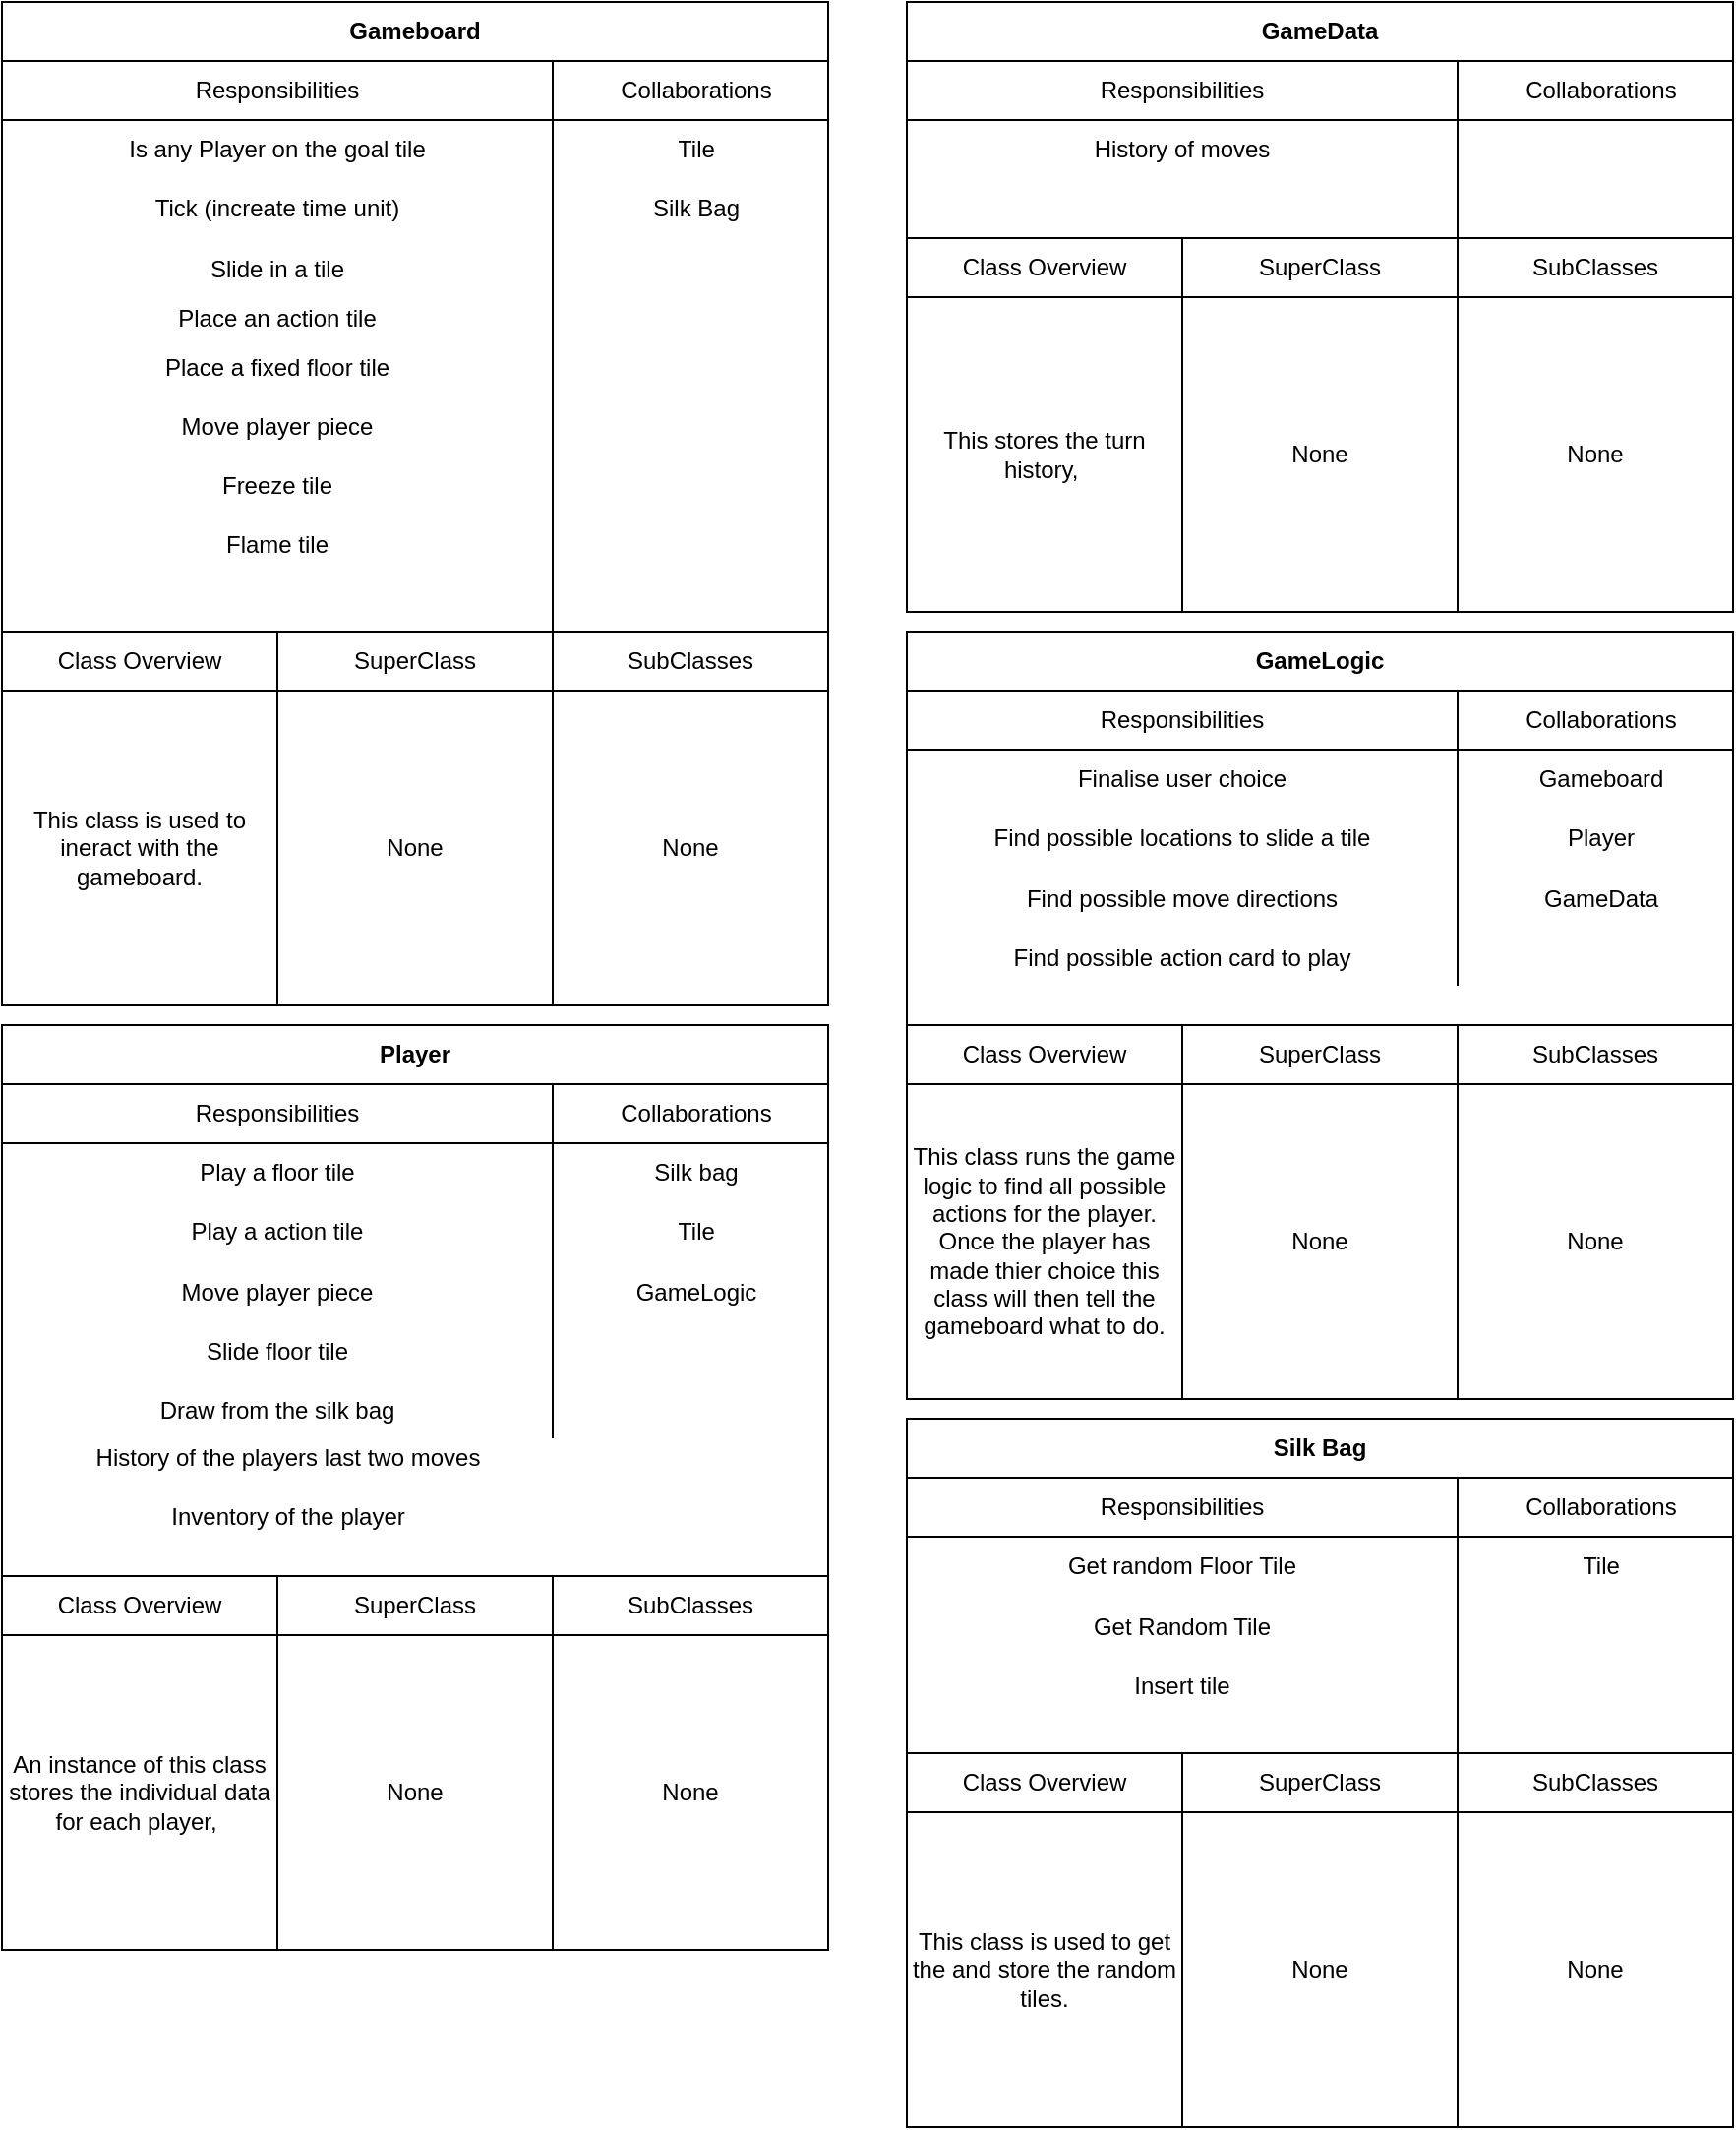 <mxfile version="13.8.1" type="github"><diagram id="jdQ8MMCzgzIyr_RG6TEl" name="Page-1"><mxGraphModel dx="1422" dy="794" grid="1" gridSize="10" guides="1" tooltips="1" connect="1" arrows="1" fold="1" page="1" pageScale="1" pageWidth="827" pageHeight="1169" math="0" shadow="0"><root><mxCell id="0"/><mxCell id="1" parent="0"/><mxCell id="6mt8QwjTfXh5Naii97NC-91" value="" style="group" vertex="1" connectable="0" parent="1"><mxGeometry x="500" y="760" width="420" height="360" as="geometry"/></mxCell><mxCell id="6mt8QwjTfXh5Naii97NC-32" value="Class Overview" style="rounded=0;whiteSpace=wrap;html=1;fillColor=none;" vertex="1" parent="6mt8QwjTfXh5Naii97NC-91"><mxGeometry y="170" width="140" height="30" as="geometry"/></mxCell><mxCell id="6mt8QwjTfXh5Naii97NC-35" value="SuperClass" style="rounded=0;whiteSpace=wrap;html=1;fillColor=none;" vertex="1" parent="6mt8QwjTfXh5Naii97NC-91"><mxGeometry x="140" y="170" width="140" height="30" as="geometry"/></mxCell><mxCell id="6mt8QwjTfXh5Naii97NC-36" value="SubClasses" style="rounded=0;whiteSpace=wrap;html=1;fillColor=none;" vertex="1" parent="6mt8QwjTfXh5Naii97NC-91"><mxGeometry x="280" y="170" width="140" height="30" as="geometry"/></mxCell><mxCell id="6mt8QwjTfXh5Naii97NC-37" value="This class is used to get the and store the random tiles." style="rounded=0;whiteSpace=wrap;html=1;fillColor=none;" vertex="1" parent="6mt8QwjTfXh5Naii97NC-91"><mxGeometry y="200" width="140" height="160" as="geometry"/></mxCell><mxCell id="6mt8QwjTfXh5Naii97NC-38" value="None" style="rounded=0;whiteSpace=wrap;html=1;fillColor=none;" vertex="1" parent="6mt8QwjTfXh5Naii97NC-91"><mxGeometry x="140" y="200" width="140" height="160" as="geometry"/></mxCell><mxCell id="6mt8QwjTfXh5Naii97NC-39" value="None" style="rounded=0;whiteSpace=wrap;html=1;fillColor=none;" vertex="1" parent="6mt8QwjTfXh5Naii97NC-91"><mxGeometry x="280" y="200" width="140" height="160" as="geometry"/></mxCell><mxCell id="tLHa-nuJV5bWE2vfmLjr-64" value="Silk Bag" style="shape=table;html=1;whiteSpace=wrap;startSize=30;container=1;collapsible=0;childLayout=tableLayout;fixedRows=1;rowLines=0;fontStyle=1;align=center;" parent="6mt8QwjTfXh5Naii97NC-91" vertex="1"><mxGeometry width="420" height="170" as="geometry"/></mxCell><mxCell id="tLHa-nuJV5bWE2vfmLjr-65" value="" style="shape=partialRectangle;html=1;whiteSpace=wrap;collapsible=0;dropTarget=0;pointerEvents=0;fillColor=none;top=0;left=0;bottom=1;right=0;points=[[0,0.5],[1,0.5]];portConstraint=eastwest;" parent="tLHa-nuJV5bWE2vfmLjr-64" vertex="1"><mxGeometry y="30" width="420" height="30" as="geometry"/></mxCell><mxCell id="tLHa-nuJV5bWE2vfmLjr-66" value="Responsibilities" style="shape=partialRectangle;html=1;whiteSpace=wrap;connectable=0;fillColor=none;top=0;left=0;bottom=0;right=0;overflow=hidden;" parent="tLHa-nuJV5bWE2vfmLjr-65" vertex="1"><mxGeometry width="280" height="30" as="geometry"/></mxCell><mxCell id="tLHa-nuJV5bWE2vfmLjr-67" value="Collaborations" style="shape=partialRectangle;html=1;whiteSpace=wrap;connectable=0;fillColor=none;top=0;left=0;bottom=0;right=0;align=center;spacingLeft=6;overflow=hidden;" parent="tLHa-nuJV5bWE2vfmLjr-65" vertex="1"><mxGeometry x="280" width="140" height="30" as="geometry"/></mxCell><mxCell id="tLHa-nuJV5bWE2vfmLjr-68" value="" style="shape=partialRectangle;html=1;whiteSpace=wrap;collapsible=0;dropTarget=0;pointerEvents=0;fillColor=none;top=0;left=0;bottom=0;right=0;points=[[0,0.5],[1,0.5]];portConstraint=eastwest;" parent="tLHa-nuJV5bWE2vfmLjr-64" vertex="1"><mxGeometry y="60" width="420" height="30" as="geometry"/></mxCell><mxCell id="tLHa-nuJV5bWE2vfmLjr-69" value="Get random Floor Tile" style="shape=partialRectangle;html=1;whiteSpace=wrap;connectable=0;fillColor=none;top=0;left=0;bottom=0;right=0;overflow=hidden;" parent="tLHa-nuJV5bWE2vfmLjr-68" vertex="1"><mxGeometry width="280" height="30" as="geometry"/></mxCell><mxCell id="tLHa-nuJV5bWE2vfmLjr-70" value="Tile" style="shape=partialRectangle;html=1;whiteSpace=wrap;connectable=0;fillColor=none;top=0;left=0;bottom=0;right=0;align=center;spacingLeft=6;overflow=hidden;" parent="tLHa-nuJV5bWE2vfmLjr-68" vertex="1"><mxGeometry x="280" width="140" height="30" as="geometry"/></mxCell><mxCell id="tLHa-nuJV5bWE2vfmLjr-74" value="" style="shape=partialRectangle;collapsible=0;dropTarget=0;pointerEvents=0;fillColor=none;top=0;left=0;bottom=0;right=0;points=[[0,0.5],[1,0.5]];portConstraint=eastwest;align=left;" parent="tLHa-nuJV5bWE2vfmLjr-64" vertex="1"><mxGeometry y="90" width="420" height="30" as="geometry"/></mxCell><mxCell id="tLHa-nuJV5bWE2vfmLjr-75" value="Get Random Tile" style="shape=partialRectangle;connectable=0;fillColor=none;top=0;left=0;bottom=0;right=0;fontStyle=0;overflow=hidden;" parent="tLHa-nuJV5bWE2vfmLjr-74" vertex="1"><mxGeometry width="280" height="30" as="geometry"/></mxCell><mxCell id="tLHa-nuJV5bWE2vfmLjr-76" value="" style="shape=partialRectangle;connectable=0;fillColor=none;top=0;left=0;bottom=0;right=0;align=left;spacingLeft=6;fontStyle=0;overflow=hidden;" parent="tLHa-nuJV5bWE2vfmLjr-74" vertex="1"><mxGeometry x="280" width="140" height="30" as="geometry"/></mxCell><mxCell id="tLHa-nuJV5bWE2vfmLjr-83" value="" style="shape=partialRectangle;collapsible=0;dropTarget=0;pointerEvents=0;fillColor=none;top=0;left=0;bottom=0;right=0;points=[[0,0.5],[1,0.5]];portConstraint=eastwest;align=left;" parent="tLHa-nuJV5bWE2vfmLjr-64" vertex="1"><mxGeometry y="120" width="420" height="30" as="geometry"/></mxCell><mxCell id="tLHa-nuJV5bWE2vfmLjr-84" value="Insert tile" style="shape=partialRectangle;connectable=0;fillColor=none;top=0;left=0;bottom=0;right=0;fontStyle=0;overflow=hidden;" parent="tLHa-nuJV5bWE2vfmLjr-83" vertex="1"><mxGeometry width="280" height="30" as="geometry"/></mxCell><mxCell id="tLHa-nuJV5bWE2vfmLjr-85" value="" style="shape=partialRectangle;connectable=0;fillColor=none;top=0;left=0;bottom=0;right=0;align=left;spacingLeft=6;fontStyle=0;overflow=hidden;" parent="tLHa-nuJV5bWE2vfmLjr-83" vertex="1"><mxGeometry x="280" width="140" height="30" as="geometry"/></mxCell><mxCell id="tLHa-nuJV5bWE2vfmLjr-86" value="" style="shape=partialRectangle;collapsible=0;dropTarget=0;pointerEvents=0;fillColor=none;top=0;left=0;bottom=0;right=0;points=[[0,0.5],[1,0.5]];portConstraint=eastwest;align=left;" parent="tLHa-nuJV5bWE2vfmLjr-64" vertex="1"><mxGeometry y="150" width="420" height="20" as="geometry"/></mxCell><mxCell id="tLHa-nuJV5bWE2vfmLjr-87" value="&#10;&#10;&#10;&#10;&#10;&#10;&#10;&#10;&#10;&#10;&#10;&#10;&#10;&#10;" style="shape=partialRectangle;connectable=0;fillColor=none;top=0;left=0;bottom=0;right=0;fontStyle=0;overflow=hidden;" parent="tLHa-nuJV5bWE2vfmLjr-86" vertex="1"><mxGeometry width="280" height="20" as="geometry"/></mxCell><mxCell id="tLHa-nuJV5bWE2vfmLjr-88" value="" style="shape=partialRectangle;connectable=0;fillColor=none;top=0;left=0;bottom=0;right=0;align=left;spacingLeft=6;fontStyle=0;overflow=hidden;" parent="tLHa-nuJV5bWE2vfmLjr-86" vertex="1"><mxGeometry x="280" width="140" height="20" as="geometry"/></mxCell><mxCell id="6mt8QwjTfXh5Naii97NC-92" value="" style="group" vertex="1" connectable="0" parent="1"><mxGeometry x="500" y="360" width="420" height="390" as="geometry"/></mxCell><mxCell id="6mt8QwjTfXh5Naii97NC-40" value="Class Overview" style="rounded=0;whiteSpace=wrap;html=1;fillColor=none;" vertex="1" parent="6mt8QwjTfXh5Naii97NC-92"><mxGeometry y="200" width="140" height="30" as="geometry"/></mxCell><mxCell id="6mt8QwjTfXh5Naii97NC-41" value="SuperClass" style="rounded=0;whiteSpace=wrap;html=1;fillColor=none;" vertex="1" parent="6mt8QwjTfXh5Naii97NC-92"><mxGeometry x="140" y="200" width="140" height="30" as="geometry"/></mxCell><mxCell id="6mt8QwjTfXh5Naii97NC-42" value="SubClasses" style="rounded=0;whiteSpace=wrap;html=1;fillColor=none;" vertex="1" parent="6mt8QwjTfXh5Naii97NC-92"><mxGeometry x="280" y="200" width="140" height="30" as="geometry"/></mxCell><mxCell id="6mt8QwjTfXh5Naii97NC-43" value="This class runs the game logic to find all possible actions for the player. Once the player has made thier choice this class will then tell the gameboard what to do." style="rounded=0;whiteSpace=wrap;html=1;fillColor=none;" vertex="1" parent="6mt8QwjTfXh5Naii97NC-92"><mxGeometry y="230" width="140" height="160" as="geometry"/></mxCell><mxCell id="6mt8QwjTfXh5Naii97NC-44" value="None" style="rounded=0;whiteSpace=wrap;html=1;fillColor=none;" vertex="1" parent="6mt8QwjTfXh5Naii97NC-92"><mxGeometry x="140" y="230" width="140" height="160" as="geometry"/></mxCell><mxCell id="6mt8QwjTfXh5Naii97NC-45" value="None" style="rounded=0;whiteSpace=wrap;html=1;fillColor=none;" vertex="1" parent="6mt8QwjTfXh5Naii97NC-92"><mxGeometry x="280" y="230" width="140" height="160" as="geometry"/></mxCell><mxCell id="tLHa-nuJV5bWE2vfmLjr-120" value="GameLogic" style="shape=table;html=1;whiteSpace=wrap;startSize=30;container=1;collapsible=0;childLayout=tableLayout;fixedRows=1;rowLines=0;fontStyle=1;align=center;" parent="6mt8QwjTfXh5Naii97NC-92" vertex="1"><mxGeometry width="420" height="200" as="geometry"/></mxCell><mxCell id="tLHa-nuJV5bWE2vfmLjr-121" value="" style="shape=partialRectangle;html=1;whiteSpace=wrap;collapsible=0;dropTarget=0;pointerEvents=0;fillColor=none;top=0;left=0;bottom=1;right=0;points=[[0,0.5],[1,0.5]];portConstraint=eastwest;" parent="tLHa-nuJV5bWE2vfmLjr-120" vertex="1"><mxGeometry y="30" width="420" height="30" as="geometry"/></mxCell><mxCell id="tLHa-nuJV5bWE2vfmLjr-122" value="Responsibilities" style="shape=partialRectangle;html=1;whiteSpace=wrap;connectable=0;fillColor=none;top=0;left=0;bottom=0;right=0;overflow=hidden;" parent="tLHa-nuJV5bWE2vfmLjr-121" vertex="1"><mxGeometry width="280" height="30" as="geometry"/></mxCell><mxCell id="tLHa-nuJV5bWE2vfmLjr-123" value="Collaborations" style="shape=partialRectangle;html=1;whiteSpace=wrap;connectable=0;fillColor=none;top=0;left=0;bottom=0;right=0;align=center;spacingLeft=6;overflow=hidden;" parent="tLHa-nuJV5bWE2vfmLjr-121" vertex="1"><mxGeometry x="280" width="140" height="30" as="geometry"/></mxCell><mxCell id="tLHa-nuJV5bWE2vfmLjr-124" value="" style="shape=partialRectangle;html=1;whiteSpace=wrap;collapsible=0;dropTarget=0;pointerEvents=0;fillColor=none;top=0;left=0;bottom=0;right=0;points=[[0,0.5],[1,0.5]];portConstraint=eastwest;" parent="tLHa-nuJV5bWE2vfmLjr-120" vertex="1"><mxGeometry y="60" width="420" height="30" as="geometry"/></mxCell><mxCell id="tLHa-nuJV5bWE2vfmLjr-125" value="Finalise user choice" style="shape=partialRectangle;html=1;whiteSpace=wrap;connectable=0;fillColor=none;top=0;left=0;bottom=0;right=0;overflow=hidden;" parent="tLHa-nuJV5bWE2vfmLjr-124" vertex="1"><mxGeometry width="280" height="30" as="geometry"/></mxCell><mxCell id="tLHa-nuJV5bWE2vfmLjr-126" value="Gameboard" style="shape=partialRectangle;html=1;whiteSpace=wrap;connectable=0;fillColor=none;top=0;left=0;bottom=0;right=0;align=center;spacingLeft=6;overflow=hidden;" parent="tLHa-nuJV5bWE2vfmLjr-124" vertex="1"><mxGeometry x="280" width="140" height="30" as="geometry"/></mxCell><mxCell id="tLHa-nuJV5bWE2vfmLjr-127" value="" style="shape=partialRectangle;html=1;whiteSpace=wrap;collapsible=0;dropTarget=0;pointerEvents=0;fillColor=none;top=0;left=0;bottom=0;right=0;points=[[0,0.5],[1,0.5]];portConstraint=eastwest;" parent="tLHa-nuJV5bWE2vfmLjr-120" vertex="1"><mxGeometry y="90" width="420" height="30" as="geometry"/></mxCell><mxCell id="tLHa-nuJV5bWE2vfmLjr-128" value="Find possible locations to slide a tile" style="shape=partialRectangle;html=1;whiteSpace=wrap;connectable=0;fillColor=none;top=0;left=0;bottom=0;right=0;overflow=hidden;" parent="tLHa-nuJV5bWE2vfmLjr-127" vertex="1"><mxGeometry width="280" height="30" as="geometry"/></mxCell><mxCell id="tLHa-nuJV5bWE2vfmLjr-129" value="Player" style="shape=partialRectangle;html=1;whiteSpace=wrap;connectable=0;fillColor=none;top=0;left=0;bottom=0;right=0;align=center;spacingLeft=6;overflow=hidden;" parent="tLHa-nuJV5bWE2vfmLjr-127" vertex="1"><mxGeometry x="280" width="140" height="30" as="geometry"/></mxCell><mxCell id="tLHa-nuJV5bWE2vfmLjr-130" value="" style="shape=partialRectangle;collapsible=0;dropTarget=0;pointerEvents=0;fillColor=none;top=0;left=0;bottom=0;right=0;points=[[0,0.5],[1,0.5]];portConstraint=eastwest;align=left;" parent="tLHa-nuJV5bWE2vfmLjr-120" vertex="1"><mxGeometry y="120" width="420" height="30" as="geometry"/></mxCell><mxCell id="tLHa-nuJV5bWE2vfmLjr-131" value="Find possible move directions" style="shape=partialRectangle;connectable=0;fillColor=none;top=0;left=0;bottom=0;right=0;fontStyle=0;overflow=hidden;" parent="tLHa-nuJV5bWE2vfmLjr-130" vertex="1"><mxGeometry width="280" height="30" as="geometry"/></mxCell><mxCell id="tLHa-nuJV5bWE2vfmLjr-132" value="GameData" style="shape=partialRectangle;connectable=0;fillColor=none;top=0;left=0;bottom=0;right=0;align=center;spacingLeft=6;fontStyle=0;overflow=hidden;" parent="tLHa-nuJV5bWE2vfmLjr-130" vertex="1"><mxGeometry x="280" width="140" height="30" as="geometry"/></mxCell><mxCell id="tLHa-nuJV5bWE2vfmLjr-133" value="" style="shape=partialRectangle;collapsible=0;dropTarget=0;pointerEvents=0;fillColor=none;top=0;left=0;bottom=0;right=0;points=[[0,0.5],[1,0.5]];portConstraint=eastwest;align=left;" parent="tLHa-nuJV5bWE2vfmLjr-120" vertex="1"><mxGeometry y="150" width="420" height="30" as="geometry"/></mxCell><mxCell id="tLHa-nuJV5bWE2vfmLjr-134" value="Find possible action card to play" style="shape=partialRectangle;connectable=0;fillColor=none;top=0;left=0;bottom=0;right=0;fontStyle=0;overflow=hidden;" parent="tLHa-nuJV5bWE2vfmLjr-133" vertex="1"><mxGeometry width="280" height="30" as="geometry"/></mxCell><mxCell id="tLHa-nuJV5bWE2vfmLjr-135" value="" style="shape=partialRectangle;connectable=0;fillColor=none;top=0;left=0;bottom=0;right=0;align=left;spacingLeft=6;fontStyle=0;overflow=hidden;" parent="tLHa-nuJV5bWE2vfmLjr-133" vertex="1"><mxGeometry x="280" width="140" height="30" as="geometry"/></mxCell><mxCell id="6mt8QwjTfXh5Naii97NC-93" value="" style="group" vertex="1" connectable="0" parent="1"><mxGeometry x="500" y="40" width="420" height="310" as="geometry"/></mxCell><mxCell id="tLHa-nuJV5bWE2vfmLjr-32" value="GameData" style="shape=table;html=1;whiteSpace=wrap;startSize=30;container=1;collapsible=0;childLayout=tableLayout;fixedRows=1;rowLines=0;fontStyle=1;align=center;" parent="6mt8QwjTfXh5Naii97NC-93" vertex="1"><mxGeometry width="420" height="120" as="geometry"/></mxCell><mxCell id="tLHa-nuJV5bWE2vfmLjr-33" value="" style="shape=partialRectangle;html=1;whiteSpace=wrap;collapsible=0;dropTarget=0;pointerEvents=0;fillColor=none;top=0;left=0;bottom=1;right=0;points=[[0,0.5],[1,0.5]];portConstraint=eastwest;" parent="tLHa-nuJV5bWE2vfmLjr-32" vertex="1"><mxGeometry y="30" width="420" height="30" as="geometry"/></mxCell><mxCell id="tLHa-nuJV5bWE2vfmLjr-34" value="Responsibilities" style="shape=partialRectangle;html=1;whiteSpace=wrap;connectable=0;fillColor=none;top=0;left=0;bottom=0;right=0;overflow=hidden;" parent="tLHa-nuJV5bWE2vfmLjr-33" vertex="1"><mxGeometry width="280" height="30" as="geometry"/></mxCell><mxCell id="tLHa-nuJV5bWE2vfmLjr-35" value="Collaborations" style="shape=partialRectangle;html=1;whiteSpace=wrap;connectable=0;fillColor=none;top=0;left=0;bottom=0;right=0;align=center;spacingLeft=6;overflow=hidden;" parent="tLHa-nuJV5bWE2vfmLjr-33" vertex="1"><mxGeometry x="280" width="140" height="30" as="geometry"/></mxCell><mxCell id="tLHa-nuJV5bWE2vfmLjr-36" value="" style="shape=partialRectangle;html=1;whiteSpace=wrap;collapsible=0;dropTarget=0;pointerEvents=0;fillColor=none;top=0;left=0;bottom=0;right=0;points=[[0,0.5],[1,0.5]];portConstraint=eastwest;" parent="tLHa-nuJV5bWE2vfmLjr-32" vertex="1"><mxGeometry y="60" width="420" height="30" as="geometry"/></mxCell><mxCell id="tLHa-nuJV5bWE2vfmLjr-37" value="History of moves" style="shape=partialRectangle;html=1;whiteSpace=wrap;connectable=0;fillColor=none;top=0;left=0;bottom=0;right=0;overflow=hidden;" parent="tLHa-nuJV5bWE2vfmLjr-36" vertex="1"><mxGeometry width="280" height="30" as="geometry"/></mxCell><mxCell id="tLHa-nuJV5bWE2vfmLjr-38" value="" style="shape=partialRectangle;html=1;whiteSpace=wrap;connectable=0;fillColor=none;top=0;left=0;bottom=0;right=0;align=left;spacingLeft=6;overflow=hidden;" parent="tLHa-nuJV5bWE2vfmLjr-36" vertex="1"><mxGeometry x="280" width="140" height="30" as="geometry"/></mxCell><mxCell id="tLHa-nuJV5bWE2vfmLjr-39" value="" style="shape=partialRectangle;html=1;whiteSpace=wrap;collapsible=0;dropTarget=0;pointerEvents=0;fillColor=none;top=0;left=0;bottom=0;right=0;points=[[0,0.5],[1,0.5]];portConstraint=eastwest;" parent="tLHa-nuJV5bWE2vfmLjr-32" vertex="1"><mxGeometry y="90" width="420" height="30" as="geometry"/></mxCell><mxCell id="tLHa-nuJV5bWE2vfmLjr-40" value="" style="shape=partialRectangle;html=1;whiteSpace=wrap;connectable=0;fillColor=none;top=0;left=0;bottom=0;right=0;overflow=hidden;" parent="tLHa-nuJV5bWE2vfmLjr-39" vertex="1"><mxGeometry width="280" height="30" as="geometry"/></mxCell><mxCell id="tLHa-nuJV5bWE2vfmLjr-41" value="" style="shape=partialRectangle;html=1;whiteSpace=wrap;connectable=0;fillColor=none;top=0;left=0;bottom=0;right=0;align=left;spacingLeft=6;overflow=hidden;" parent="tLHa-nuJV5bWE2vfmLjr-39" vertex="1"><mxGeometry x="280" width="140" height="30" as="geometry"/></mxCell><mxCell id="6mt8QwjTfXh5Naii97NC-46" value="Class Overview" style="rounded=0;whiteSpace=wrap;html=1;fillColor=none;" vertex="1" parent="6mt8QwjTfXh5Naii97NC-93"><mxGeometry y="120" width="140" height="30" as="geometry"/></mxCell><mxCell id="6mt8QwjTfXh5Naii97NC-47" value="SuperClass" style="rounded=0;whiteSpace=wrap;html=1;fillColor=none;" vertex="1" parent="6mt8QwjTfXh5Naii97NC-93"><mxGeometry x="140" y="120" width="140" height="30" as="geometry"/></mxCell><mxCell id="6mt8QwjTfXh5Naii97NC-48" value="SubClasses" style="rounded=0;whiteSpace=wrap;html=1;fillColor=none;" vertex="1" parent="6mt8QwjTfXh5Naii97NC-93"><mxGeometry x="280" y="120" width="140" height="30" as="geometry"/></mxCell><mxCell id="6mt8QwjTfXh5Naii97NC-49" value="This stores the turn history,&amp;nbsp;" style="rounded=0;whiteSpace=wrap;html=1;fillColor=none;" vertex="1" parent="6mt8QwjTfXh5Naii97NC-93"><mxGeometry y="150" width="140" height="160" as="geometry"/></mxCell><mxCell id="6mt8QwjTfXh5Naii97NC-50" value="None&lt;br&gt;" style="rounded=0;whiteSpace=wrap;html=1;fillColor=none;" vertex="1" parent="6mt8QwjTfXh5Naii97NC-93"><mxGeometry x="140" y="150" width="140" height="160" as="geometry"/></mxCell><mxCell id="6mt8QwjTfXh5Naii97NC-51" value="None" style="rounded=0;whiteSpace=wrap;html=1;fillColor=none;" vertex="1" parent="6mt8QwjTfXh5Naii97NC-93"><mxGeometry x="280" y="150" width="140" height="160" as="geometry"/></mxCell><mxCell id="6mt8QwjTfXh5Naii97NC-94" value="" style="group" vertex="1" connectable="0" parent="1"><mxGeometry x="40" y="40" width="420" height="520" as="geometry"/></mxCell><mxCell id="6mt8QwjTfXh5Naii97NC-97" value="" style="group" vertex="1" connectable="0" parent="6mt8QwjTfXh5Naii97NC-94"><mxGeometry width="420" height="510" as="geometry"/></mxCell><mxCell id="tLHa-nuJV5bWE2vfmLjr-1" value="Gameboard" style="shape=table;html=1;whiteSpace=wrap;startSize=30;container=1;collapsible=0;childLayout=tableLayout;fixedRows=1;rowLines=0;fontStyle=1;align=center;" parent="6mt8QwjTfXh5Naii97NC-97" vertex="1"><mxGeometry width="420" height="320" as="geometry"/></mxCell><mxCell id="tLHa-nuJV5bWE2vfmLjr-2" value="" style="shape=partialRectangle;html=1;whiteSpace=wrap;collapsible=0;dropTarget=0;pointerEvents=0;fillColor=none;top=0;left=0;bottom=1;right=0;points=[[0,0.5],[1,0.5]];portConstraint=eastwest;" parent="tLHa-nuJV5bWE2vfmLjr-1" vertex="1"><mxGeometry y="30" width="420" height="30" as="geometry"/></mxCell><mxCell id="tLHa-nuJV5bWE2vfmLjr-3" value="Responsibilities" style="shape=partialRectangle;html=1;whiteSpace=wrap;connectable=0;fillColor=none;top=0;left=0;bottom=0;right=0;overflow=hidden;" parent="tLHa-nuJV5bWE2vfmLjr-2" vertex="1"><mxGeometry width="280" height="30" as="geometry"/></mxCell><mxCell id="tLHa-nuJV5bWE2vfmLjr-4" value="Collaborations" style="shape=partialRectangle;html=1;whiteSpace=wrap;connectable=0;fillColor=none;top=0;left=0;bottom=0;right=0;align=center;spacingLeft=6;overflow=hidden;" parent="tLHa-nuJV5bWE2vfmLjr-2" vertex="1"><mxGeometry x="280" width="140" height="30" as="geometry"/></mxCell><mxCell id="tLHa-nuJV5bWE2vfmLjr-5" value="" style="shape=partialRectangle;html=1;whiteSpace=wrap;collapsible=0;dropTarget=0;pointerEvents=0;fillColor=none;top=0;left=0;bottom=0;right=0;points=[[0,0.5],[1,0.5]];portConstraint=eastwest;" parent="tLHa-nuJV5bWE2vfmLjr-1" vertex="1"><mxGeometry y="60" width="420" height="30" as="geometry"/></mxCell><mxCell id="tLHa-nuJV5bWE2vfmLjr-6" value="Is any Player on the goal tile" style="shape=partialRectangle;html=1;whiteSpace=wrap;connectable=0;fillColor=none;top=0;left=0;bottom=0;right=0;overflow=hidden;" parent="tLHa-nuJV5bWE2vfmLjr-5" vertex="1"><mxGeometry width="280" height="30" as="geometry"/></mxCell><mxCell id="tLHa-nuJV5bWE2vfmLjr-7" value="Tile" style="shape=partialRectangle;html=1;whiteSpace=wrap;connectable=0;fillColor=none;top=0;left=0;bottom=0;right=0;align=center;spacingLeft=6;overflow=hidden;" parent="tLHa-nuJV5bWE2vfmLjr-5" vertex="1"><mxGeometry x="280" width="140" height="30" as="geometry"/></mxCell><mxCell id="tLHa-nuJV5bWE2vfmLjr-8" value="" style="shape=partialRectangle;html=1;whiteSpace=wrap;collapsible=0;dropTarget=0;pointerEvents=0;fillColor=none;top=0;left=0;bottom=0;right=0;points=[[0,0.5],[1,0.5]];portConstraint=eastwest;" parent="tLHa-nuJV5bWE2vfmLjr-1" vertex="1"><mxGeometry y="90" width="420" height="30" as="geometry"/></mxCell><mxCell id="tLHa-nuJV5bWE2vfmLjr-9" value="Tick (increate time unit)" style="shape=partialRectangle;html=1;whiteSpace=wrap;connectable=0;fillColor=none;top=0;left=0;bottom=0;right=0;overflow=hidden;" parent="tLHa-nuJV5bWE2vfmLjr-8" vertex="1"><mxGeometry width="280" height="30" as="geometry"/></mxCell><mxCell id="tLHa-nuJV5bWE2vfmLjr-10" value="Silk Bag" style="shape=partialRectangle;html=1;whiteSpace=wrap;connectable=0;fillColor=none;top=0;left=0;bottom=0;right=0;align=center;spacingLeft=6;overflow=hidden;" parent="tLHa-nuJV5bWE2vfmLjr-8" vertex="1"><mxGeometry x="280" width="140" height="30" as="geometry"/></mxCell><mxCell id="tLHa-nuJV5bWE2vfmLjr-11" value="" style="shape=partialRectangle;collapsible=0;dropTarget=0;pointerEvents=0;fillColor=none;top=0;left=0;bottom=0;right=0;points=[[0,0.5],[1,0.5]];portConstraint=eastwest;align=left;" parent="tLHa-nuJV5bWE2vfmLjr-1" vertex="1"><mxGeometry y="120" width="420" height="30" as="geometry"/></mxCell><mxCell id="tLHa-nuJV5bWE2vfmLjr-12" value="Slide in a tile" style="shape=partialRectangle;connectable=0;fillColor=none;top=0;left=0;bottom=0;right=0;fontStyle=0;overflow=hidden;" parent="tLHa-nuJV5bWE2vfmLjr-11" vertex="1"><mxGeometry width="280" height="30" as="geometry"/></mxCell><mxCell id="tLHa-nuJV5bWE2vfmLjr-13" value="" style="shape=partialRectangle;connectable=0;fillColor=none;top=0;left=0;bottom=0;right=0;align=left;spacingLeft=6;fontStyle=0;overflow=hidden;" parent="tLHa-nuJV5bWE2vfmLjr-11" vertex="1"><mxGeometry x="280" width="140" height="30" as="geometry"/></mxCell><mxCell id="tLHa-nuJV5bWE2vfmLjr-14" value="" style="shape=partialRectangle;collapsible=0;dropTarget=0;pointerEvents=0;fillColor=none;top=0;left=0;bottom=0;right=0;points=[[0,0.5],[1,0.5]];portConstraint=eastwest;align=left;" parent="tLHa-nuJV5bWE2vfmLjr-1" vertex="1"><mxGeometry y="150" width="420" height="20" as="geometry"/></mxCell><mxCell id="tLHa-nuJV5bWE2vfmLjr-15" value="Place an action tile" style="shape=partialRectangle;connectable=0;fillColor=none;top=0;left=0;bottom=0;right=0;fontStyle=0;overflow=hidden;" parent="tLHa-nuJV5bWE2vfmLjr-14" vertex="1"><mxGeometry width="280" height="20" as="geometry"/></mxCell><mxCell id="tLHa-nuJV5bWE2vfmLjr-16" value="" style="shape=partialRectangle;connectable=0;fillColor=none;top=0;left=0;bottom=0;right=0;align=left;spacingLeft=6;fontStyle=0;overflow=hidden;" parent="tLHa-nuJV5bWE2vfmLjr-14" vertex="1"><mxGeometry x="280" width="140" height="20" as="geometry"/></mxCell><mxCell id="tLHa-nuJV5bWE2vfmLjr-17" value="" style="shape=partialRectangle;collapsible=0;dropTarget=0;pointerEvents=0;fillColor=none;top=0;left=0;bottom=0;right=0;points=[[0,0.5],[1,0.5]];portConstraint=eastwest;" parent="tLHa-nuJV5bWE2vfmLjr-1" vertex="1"><mxGeometry y="170" width="420" height="30" as="geometry"/></mxCell><mxCell id="tLHa-nuJV5bWE2vfmLjr-18" value="Place a fixed floor tile" style="shape=partialRectangle;connectable=0;fillColor=none;top=0;left=0;bottom=0;right=0;fontStyle=0;overflow=hidden;" parent="tLHa-nuJV5bWE2vfmLjr-17" vertex="1"><mxGeometry width="280" height="30" as="geometry"/></mxCell><mxCell id="tLHa-nuJV5bWE2vfmLjr-19" value="" style="shape=partialRectangle;connectable=0;fillColor=none;top=0;left=0;bottom=0;right=0;align=left;spacingLeft=6;fontStyle=0;overflow=hidden;" parent="tLHa-nuJV5bWE2vfmLjr-17" vertex="1"><mxGeometry x="280" width="140" height="30" as="geometry"/></mxCell><mxCell id="tLHa-nuJV5bWE2vfmLjr-20" value="" style="shape=partialRectangle;collapsible=0;dropTarget=0;pointerEvents=0;fillColor=none;top=0;left=0;bottom=0;right=0;points=[[0,0.5],[1,0.5]];portConstraint=eastwest;align=left;" parent="tLHa-nuJV5bWE2vfmLjr-1" vertex="1"><mxGeometry y="200" width="420" height="30" as="geometry"/></mxCell><mxCell id="tLHa-nuJV5bWE2vfmLjr-21" value="Move player piece" style="shape=partialRectangle;connectable=0;fillColor=none;top=0;left=0;bottom=0;right=0;fontStyle=0;overflow=hidden;" parent="tLHa-nuJV5bWE2vfmLjr-20" vertex="1"><mxGeometry width="280" height="30" as="geometry"/></mxCell><mxCell id="tLHa-nuJV5bWE2vfmLjr-22" value="" style="shape=partialRectangle;connectable=0;fillColor=none;top=0;left=0;bottom=0;right=0;align=left;spacingLeft=6;fontStyle=0;overflow=hidden;" parent="tLHa-nuJV5bWE2vfmLjr-20" vertex="1"><mxGeometry x="280" width="140" height="30" as="geometry"/></mxCell><mxCell id="tLHa-nuJV5bWE2vfmLjr-23" value="" style="shape=partialRectangle;collapsible=0;dropTarget=0;pointerEvents=0;fillColor=none;top=0;left=0;bottom=0;right=0;points=[[0,0.5],[1,0.5]];portConstraint=eastwest;align=left;" parent="tLHa-nuJV5bWE2vfmLjr-1" vertex="1"><mxGeometry y="230" width="420" height="30" as="geometry"/></mxCell><mxCell id="tLHa-nuJV5bWE2vfmLjr-24" value="Freeze tile" style="shape=partialRectangle;connectable=0;fillColor=none;top=0;left=0;bottom=0;right=0;fontStyle=0;overflow=hidden;" parent="tLHa-nuJV5bWE2vfmLjr-23" vertex="1"><mxGeometry width="280" height="30" as="geometry"/></mxCell><mxCell id="tLHa-nuJV5bWE2vfmLjr-25" value="" style="shape=partialRectangle;connectable=0;fillColor=none;top=0;left=0;bottom=0;right=0;align=left;spacingLeft=6;fontStyle=0;overflow=hidden;" parent="tLHa-nuJV5bWE2vfmLjr-23" vertex="1"><mxGeometry x="280" width="140" height="30" as="geometry"/></mxCell><mxCell id="tLHa-nuJV5bWE2vfmLjr-26" value="" style="shape=partialRectangle;collapsible=0;dropTarget=0;pointerEvents=0;fillColor=none;top=0;left=0;bottom=0;right=0;points=[[0,0.5],[1,0.5]];portConstraint=eastwest;align=left;" parent="tLHa-nuJV5bWE2vfmLjr-1" vertex="1"><mxGeometry y="260" width="420" height="30" as="geometry"/></mxCell><mxCell id="tLHa-nuJV5bWE2vfmLjr-27" value="Flame tile" style="shape=partialRectangle;connectable=0;fillColor=none;top=0;left=0;bottom=0;right=0;fontStyle=0;overflow=hidden;" parent="tLHa-nuJV5bWE2vfmLjr-26" vertex="1"><mxGeometry width="280" height="30" as="geometry"/></mxCell><mxCell id="tLHa-nuJV5bWE2vfmLjr-28" value="" style="shape=partialRectangle;connectable=0;fillColor=none;top=0;left=0;bottom=0;right=0;align=left;spacingLeft=6;fontStyle=0;overflow=hidden;" parent="tLHa-nuJV5bWE2vfmLjr-26" vertex="1"><mxGeometry x="280" width="140" height="30" as="geometry"/></mxCell><mxCell id="tLHa-nuJV5bWE2vfmLjr-29" value="" style="shape=partialRectangle;collapsible=0;dropTarget=0;pointerEvents=0;fillColor=none;top=0;left=0;bottom=0;right=0;points=[[0,0.5],[1,0.5]];portConstraint=eastwest;align=left;" parent="tLHa-nuJV5bWE2vfmLjr-1" vertex="1"><mxGeometry y="290" width="420" height="30" as="geometry"/></mxCell><mxCell id="tLHa-nuJV5bWE2vfmLjr-30" value="" style="shape=partialRectangle;connectable=0;fillColor=none;top=0;left=0;bottom=0;right=0;fontStyle=0;overflow=hidden;" parent="tLHa-nuJV5bWE2vfmLjr-29" vertex="1"><mxGeometry width="280" height="30" as="geometry"/></mxCell><mxCell id="tLHa-nuJV5bWE2vfmLjr-31" value="" style="shape=partialRectangle;connectable=0;fillColor=none;top=0;left=0;bottom=0;right=0;align=left;spacingLeft=6;fontStyle=0;overflow=hidden;" parent="tLHa-nuJV5bWE2vfmLjr-29" vertex="1"><mxGeometry x="280" width="140" height="30" as="geometry"/></mxCell><mxCell id="6mt8QwjTfXh5Naii97NC-52" value="Class Overview" style="rounded=0;whiteSpace=wrap;html=1;fillColor=none;" vertex="1" parent="6mt8QwjTfXh5Naii97NC-97"><mxGeometry y="320" width="140" height="30" as="geometry"/></mxCell><mxCell id="6mt8QwjTfXh5Naii97NC-53" value="SuperClass" style="rounded=0;whiteSpace=wrap;html=1;fillColor=none;" vertex="1" parent="6mt8QwjTfXh5Naii97NC-97"><mxGeometry x="140" y="320" width="140" height="30" as="geometry"/></mxCell><mxCell id="6mt8QwjTfXh5Naii97NC-54" value="SubClasses" style="rounded=0;whiteSpace=wrap;html=1;fillColor=none;" vertex="1" parent="6mt8QwjTfXh5Naii97NC-97"><mxGeometry x="280" y="320" width="140" height="30" as="geometry"/></mxCell><mxCell id="6mt8QwjTfXh5Naii97NC-55" value="This class is used to ineract with the gameboard." style="rounded=0;whiteSpace=wrap;html=1;fillColor=none;" vertex="1" parent="6mt8QwjTfXh5Naii97NC-97"><mxGeometry y="350" width="140" height="160" as="geometry"/></mxCell><mxCell id="6mt8QwjTfXh5Naii97NC-56" value="None" style="rounded=0;whiteSpace=wrap;html=1;fillColor=none;" vertex="1" parent="6mt8QwjTfXh5Naii97NC-97"><mxGeometry x="140" y="350" width="140" height="160" as="geometry"/></mxCell><mxCell id="6mt8QwjTfXh5Naii97NC-57" value="None" style="rounded=0;whiteSpace=wrap;html=1;fillColor=none;" vertex="1" parent="6mt8QwjTfXh5Naii97NC-97"><mxGeometry x="280" y="350" width="140" height="160" as="geometry"/></mxCell><mxCell id="6mt8QwjTfXh5Naii97NC-95" value="" style="group" vertex="1" connectable="0" parent="1"><mxGeometry x="40" y="560" width="420" height="470" as="geometry"/></mxCell><mxCell id="2wGXx4MRbRgY41pzPLr4-2" value="History of the players last two moves" style="text;html=1;align=center;verticalAlign=middle;resizable=0;points=[];autosize=1;" parent="6mt8QwjTfXh5Naii97NC-95" vertex="1"><mxGeometry x="40" y="210" width="210" height="20" as="geometry"/></mxCell><mxCell id="2wGXx4MRbRgY41pzPLr4-3" value="Inventory of the player" style="text;html=1;align=center;verticalAlign=middle;resizable=0;points=[];autosize=1;" parent="6mt8QwjTfXh5Naii97NC-95" vertex="1"><mxGeometry x="80" y="240" width="130" height="20" as="geometry"/></mxCell><mxCell id="tLHa-nuJV5bWE2vfmLjr-89" value="Player" style="shape=table;html=1;whiteSpace=wrap;startSize=30;container=1;collapsible=0;childLayout=tableLayout;fixedRows=1;rowLines=0;fontStyle=1;align=center;" parent="6mt8QwjTfXh5Naii97NC-95" vertex="1"><mxGeometry width="420" height="280" as="geometry"/></mxCell><mxCell id="tLHa-nuJV5bWE2vfmLjr-90" value="" style="shape=partialRectangle;html=1;whiteSpace=wrap;collapsible=0;dropTarget=0;pointerEvents=0;fillColor=none;top=0;left=0;bottom=1;right=0;points=[[0,0.5],[1,0.5]];portConstraint=eastwest;" parent="tLHa-nuJV5bWE2vfmLjr-89" vertex="1"><mxGeometry y="30" width="420" height="30" as="geometry"/></mxCell><mxCell id="tLHa-nuJV5bWE2vfmLjr-91" value="Responsibilities" style="shape=partialRectangle;html=1;whiteSpace=wrap;connectable=0;fillColor=none;top=0;left=0;bottom=0;right=0;overflow=hidden;" parent="tLHa-nuJV5bWE2vfmLjr-90" vertex="1"><mxGeometry width="280" height="30" as="geometry"/></mxCell><mxCell id="tLHa-nuJV5bWE2vfmLjr-92" value="Collaborations" style="shape=partialRectangle;html=1;whiteSpace=wrap;connectable=0;fillColor=none;top=0;left=0;bottom=0;right=0;align=center;spacingLeft=6;overflow=hidden;" parent="tLHa-nuJV5bWE2vfmLjr-90" vertex="1"><mxGeometry x="280" width="140" height="30" as="geometry"/></mxCell><mxCell id="tLHa-nuJV5bWE2vfmLjr-93" value="" style="shape=partialRectangle;html=1;whiteSpace=wrap;collapsible=0;dropTarget=0;pointerEvents=0;fillColor=none;top=0;left=0;bottom=0;right=0;points=[[0,0.5],[1,0.5]];portConstraint=eastwest;" parent="tLHa-nuJV5bWE2vfmLjr-89" vertex="1"><mxGeometry y="60" width="420" height="30" as="geometry"/></mxCell><mxCell id="tLHa-nuJV5bWE2vfmLjr-94" value="Play a floor tile" style="shape=partialRectangle;html=1;whiteSpace=wrap;connectable=0;fillColor=none;top=0;left=0;bottom=0;right=0;overflow=hidden;" parent="tLHa-nuJV5bWE2vfmLjr-93" vertex="1"><mxGeometry width="280" height="30" as="geometry"/></mxCell><mxCell id="tLHa-nuJV5bWE2vfmLjr-95" value="Silk bag" style="shape=partialRectangle;html=1;whiteSpace=wrap;connectable=0;fillColor=none;top=0;left=0;bottom=0;right=0;align=center;spacingLeft=6;overflow=hidden;" parent="tLHa-nuJV5bWE2vfmLjr-93" vertex="1"><mxGeometry x="280" width="140" height="30" as="geometry"/></mxCell><mxCell id="tLHa-nuJV5bWE2vfmLjr-96" value="" style="shape=partialRectangle;html=1;whiteSpace=wrap;collapsible=0;dropTarget=0;pointerEvents=0;fillColor=none;top=0;left=0;bottom=0;right=0;points=[[0,0.5],[1,0.5]];portConstraint=eastwest;" parent="tLHa-nuJV5bWE2vfmLjr-89" vertex="1"><mxGeometry y="90" width="420" height="30" as="geometry"/></mxCell><mxCell id="tLHa-nuJV5bWE2vfmLjr-97" value="&lt;div&gt;Play a action tile&lt;br&gt;&lt;/div&gt;" style="shape=partialRectangle;html=1;whiteSpace=wrap;connectable=0;fillColor=none;top=0;left=0;bottom=0;right=0;overflow=hidden;" parent="tLHa-nuJV5bWE2vfmLjr-96" vertex="1"><mxGeometry width="280" height="30" as="geometry"/></mxCell><mxCell id="tLHa-nuJV5bWE2vfmLjr-98" value="Tile" style="shape=partialRectangle;html=1;whiteSpace=wrap;connectable=0;fillColor=none;top=0;left=0;bottom=0;right=0;align=center;spacingLeft=6;overflow=hidden;" parent="tLHa-nuJV5bWE2vfmLjr-96" vertex="1"><mxGeometry x="280" width="140" height="30" as="geometry"/></mxCell><mxCell id="tLHa-nuJV5bWE2vfmLjr-102" value="" style="shape=partialRectangle;collapsible=0;dropTarget=0;pointerEvents=0;fillColor=none;top=0;left=0;bottom=0;right=0;points=[[0,0.5],[1,0.5]];portConstraint=eastwest;align=left;" parent="tLHa-nuJV5bWE2vfmLjr-89" vertex="1"><mxGeometry y="120" width="420" height="30" as="geometry"/></mxCell><mxCell id="tLHa-nuJV5bWE2vfmLjr-103" value="Move player piece" style="shape=partialRectangle;connectable=0;fillColor=none;top=0;left=0;bottom=0;right=0;fontStyle=0;overflow=hidden;" parent="tLHa-nuJV5bWE2vfmLjr-102" vertex="1"><mxGeometry width="280" height="30" as="geometry"/></mxCell><mxCell id="tLHa-nuJV5bWE2vfmLjr-104" value="GameLogic" style="shape=partialRectangle;connectable=0;fillColor=none;top=0;left=0;bottom=0;right=0;align=center;spacingLeft=6;fontStyle=0;overflow=hidden;" parent="tLHa-nuJV5bWE2vfmLjr-102" vertex="1"><mxGeometry x="280" width="140" height="30" as="geometry"/></mxCell><mxCell id="tLHa-nuJV5bWE2vfmLjr-111" value="" style="shape=partialRectangle;collapsible=0;dropTarget=0;pointerEvents=0;fillColor=none;top=0;left=0;bottom=0;right=0;points=[[0,0.5],[1,0.5]];portConstraint=eastwest;align=left;" parent="tLHa-nuJV5bWE2vfmLjr-89" vertex="1"><mxGeometry y="150" width="420" height="30" as="geometry"/></mxCell><mxCell id="tLHa-nuJV5bWE2vfmLjr-112" value="Slide floor tile" style="shape=partialRectangle;connectable=0;fillColor=none;top=0;left=0;bottom=0;right=0;fontStyle=0;overflow=hidden;" parent="tLHa-nuJV5bWE2vfmLjr-111" vertex="1"><mxGeometry width="280" height="30" as="geometry"/></mxCell><mxCell id="tLHa-nuJV5bWE2vfmLjr-113" value="" style="shape=partialRectangle;connectable=0;fillColor=none;top=0;left=0;bottom=0;right=0;align=left;spacingLeft=6;fontStyle=0;overflow=hidden;" parent="tLHa-nuJV5bWE2vfmLjr-111" vertex="1"><mxGeometry x="280" width="140" height="30" as="geometry"/></mxCell><mxCell id="tLHa-nuJV5bWE2vfmLjr-108" value="" style="shape=partialRectangle;collapsible=0;dropTarget=0;pointerEvents=0;fillColor=none;top=0;left=0;bottom=0;right=0;points=[[0,0.5],[1,0.5]];portConstraint=eastwest;align=left;" parent="tLHa-nuJV5bWE2vfmLjr-89" vertex="1"><mxGeometry y="180" width="420" height="30" as="geometry"/></mxCell><mxCell id="tLHa-nuJV5bWE2vfmLjr-109" value="Draw from the silk bag" style="shape=partialRectangle;connectable=0;fillColor=none;top=0;left=0;bottom=0;right=0;fontStyle=0;overflow=hidden;" parent="tLHa-nuJV5bWE2vfmLjr-108" vertex="1"><mxGeometry width="280" height="30" as="geometry"/></mxCell><mxCell id="tLHa-nuJV5bWE2vfmLjr-110" value="" style="shape=partialRectangle;connectable=0;fillColor=none;top=0;left=0;bottom=0;right=0;align=left;spacingLeft=6;fontStyle=0;overflow=hidden;" parent="tLHa-nuJV5bWE2vfmLjr-108" vertex="1"><mxGeometry x="280" width="140" height="30" as="geometry"/></mxCell><mxCell id="6mt8QwjTfXh5Naii97NC-58" value="Class Overview" style="rounded=0;whiteSpace=wrap;html=1;fillColor=none;" vertex="1" parent="6mt8QwjTfXh5Naii97NC-95"><mxGeometry y="280" width="140" height="30" as="geometry"/></mxCell><mxCell id="6mt8QwjTfXh5Naii97NC-59" value="SuperClass" style="rounded=0;whiteSpace=wrap;html=1;fillColor=none;" vertex="1" parent="6mt8QwjTfXh5Naii97NC-95"><mxGeometry x="140" y="280" width="140" height="30" as="geometry"/></mxCell><mxCell id="6mt8QwjTfXh5Naii97NC-60" value="SubClasses" style="rounded=0;whiteSpace=wrap;html=1;fillColor=none;" vertex="1" parent="6mt8QwjTfXh5Naii97NC-95"><mxGeometry x="280" y="280" width="140" height="30" as="geometry"/></mxCell><mxCell id="6mt8QwjTfXh5Naii97NC-61" value="An instance of this class stores the individual data for each player,&amp;nbsp;" style="rounded=0;whiteSpace=wrap;html=1;fillColor=none;" vertex="1" parent="6mt8QwjTfXh5Naii97NC-95"><mxGeometry y="310" width="140" height="160" as="geometry"/></mxCell><mxCell id="6mt8QwjTfXh5Naii97NC-62" value="None" style="rounded=0;whiteSpace=wrap;html=1;fillColor=none;" vertex="1" parent="6mt8QwjTfXh5Naii97NC-95"><mxGeometry x="140" y="310" width="140" height="160" as="geometry"/></mxCell><mxCell id="6mt8QwjTfXh5Naii97NC-63" value="None" style="rounded=0;whiteSpace=wrap;html=1;fillColor=none;" vertex="1" parent="6mt8QwjTfXh5Naii97NC-95"><mxGeometry x="280" y="310" width="140" height="160" as="geometry"/></mxCell></root></mxGraphModel></diagram></mxfile>